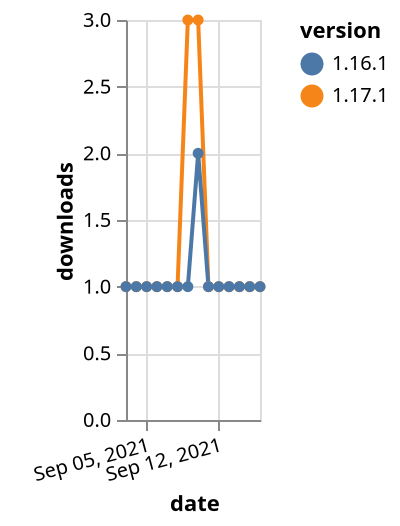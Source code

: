 {"$schema": "https://vega.github.io/schema/vega-lite/v5.json", "description": "A simple bar chart with embedded data.", "data": {"values": [{"date": "2021-09-03", "total": 354, "delta": 1, "version": "1.17.1"}, {"date": "2021-09-04", "total": 355, "delta": 1, "version": "1.17.1"}, {"date": "2021-09-05", "total": 356, "delta": 1, "version": "1.17.1"}, {"date": "2021-09-06", "total": 357, "delta": 1, "version": "1.17.1"}, {"date": "2021-09-07", "total": 358, "delta": 1, "version": "1.17.1"}, {"date": "2021-09-08", "total": 359, "delta": 1, "version": "1.17.1"}, {"date": "2021-09-09", "total": 362, "delta": 3, "version": "1.17.1"}, {"date": "2021-09-10", "total": 365, "delta": 3, "version": "1.17.1"}, {"date": "2021-09-11", "total": 366, "delta": 1, "version": "1.17.1"}, {"date": "2021-09-12", "total": 367, "delta": 1, "version": "1.17.1"}, {"date": "2021-09-13", "total": 368, "delta": 1, "version": "1.17.1"}, {"date": "2021-09-14", "total": 369, "delta": 1, "version": "1.17.1"}, {"date": "2021-09-15", "total": 370, "delta": 1, "version": "1.17.1"}, {"date": "2021-09-16", "total": 371, "delta": 1, "version": "1.17.1"}, {"date": "2021-09-03", "total": 248, "delta": 1, "version": "1.16.1"}, {"date": "2021-09-04", "total": 249, "delta": 1, "version": "1.16.1"}, {"date": "2021-09-05", "total": 250, "delta": 1, "version": "1.16.1"}, {"date": "2021-09-06", "total": 251, "delta": 1, "version": "1.16.1"}, {"date": "2021-09-07", "total": 252, "delta": 1, "version": "1.16.1"}, {"date": "2021-09-08", "total": 253, "delta": 1, "version": "1.16.1"}, {"date": "2021-09-09", "total": 254, "delta": 1, "version": "1.16.1"}, {"date": "2021-09-10", "total": 256, "delta": 2, "version": "1.16.1"}, {"date": "2021-09-11", "total": 257, "delta": 1, "version": "1.16.1"}, {"date": "2021-09-12", "total": 258, "delta": 1, "version": "1.16.1"}, {"date": "2021-09-13", "total": 259, "delta": 1, "version": "1.16.1"}, {"date": "2021-09-14", "total": 260, "delta": 1, "version": "1.16.1"}, {"date": "2021-09-15", "total": 261, "delta": 1, "version": "1.16.1"}, {"date": "2021-09-16", "total": 262, "delta": 1, "version": "1.16.1"}]}, "width": "container", "mark": {"type": "line", "point": {"filled": true}}, "encoding": {"x": {"field": "date", "type": "temporal", "timeUnit": "yearmonthdate", "title": "date", "axis": {"labelAngle": -15}}, "y": {"field": "delta", "type": "quantitative", "title": "downloads"}, "color": {"field": "version", "type": "nominal"}, "tooltip": {"field": "delta"}}}